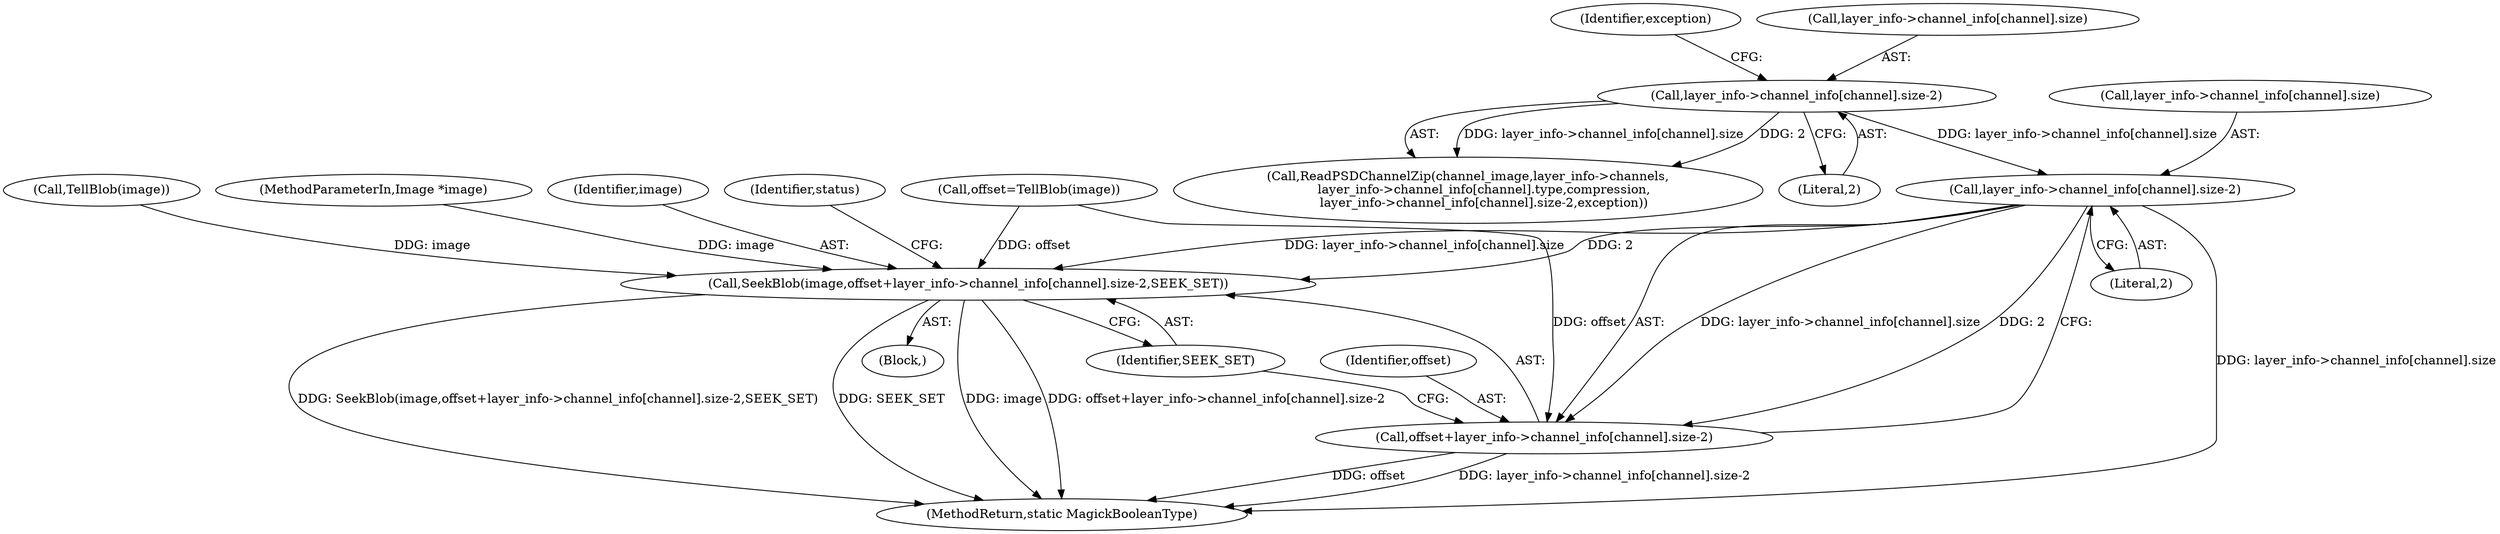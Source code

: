 digraph "0_ImageMagick_04a567494786d5bb50894fc8bb8fea0cf496bea8@array" {
"1000357" [label="(Call,layer_info->channel_info[channel].size-2)"];
"1000329" [label="(Call,layer_info->channel_info[channel].size-2)"];
"1000353" [label="(Call,SeekBlob(image,offset+layer_info->channel_info[channel].size-2,SEEK_SET))"];
"1000355" [label="(Call,offset+layer_info->channel_info[channel].size-2)"];
"1000357" [label="(Call,layer_info->channel_info[channel].size-2)"];
"1000369" [label="(Identifier,status)"];
"1000243" [label="(Call,TellBlob(image))"];
"1000395" [label="(MethodReturn,static MagickBooleanType)"];
"1000102" [label="(MethodParameterIn,Image *image)"];
"1000358" [label="(Call,layer_info->channel_info[channel].size)"];
"1000355" [label="(Call,offset+layer_info->channel_info[channel].size-2)"];
"1000353" [label="(Call,SeekBlob(image,offset+layer_info->channel_info[channel].size-2,SEEK_SET))"];
"1000338" [label="(Identifier,exception)"];
"1000366" [label="(Identifier,SEEK_SET)"];
"1000354" [label="(Identifier,image)"];
"1000241" [label="(Call,offset=TellBlob(image))"];
"1000316" [label="(Call,ReadPSDChannelZip(channel_image,layer_info->channels,\n        layer_info->channel_info[channel].type,compression,\n        layer_info->channel_info[channel].size-2,exception))"];
"1000109" [label="(Block,)"];
"1000329" [label="(Call,layer_info->channel_info[channel].size-2)"];
"1000365" [label="(Literal,2)"];
"1000356" [label="(Identifier,offset)"];
"1000330" [label="(Call,layer_info->channel_info[channel].size)"];
"1000337" [label="(Literal,2)"];
"1000357" -> "1000355"  [label="AST: "];
"1000357" -> "1000365"  [label="CFG: "];
"1000358" -> "1000357"  [label="AST: "];
"1000365" -> "1000357"  [label="AST: "];
"1000355" -> "1000357"  [label="CFG: "];
"1000357" -> "1000395"  [label="DDG: layer_info->channel_info[channel].size"];
"1000357" -> "1000353"  [label="DDG: layer_info->channel_info[channel].size"];
"1000357" -> "1000353"  [label="DDG: 2"];
"1000357" -> "1000355"  [label="DDG: layer_info->channel_info[channel].size"];
"1000357" -> "1000355"  [label="DDG: 2"];
"1000329" -> "1000357"  [label="DDG: layer_info->channel_info[channel].size"];
"1000329" -> "1000316"  [label="AST: "];
"1000329" -> "1000337"  [label="CFG: "];
"1000330" -> "1000329"  [label="AST: "];
"1000337" -> "1000329"  [label="AST: "];
"1000338" -> "1000329"  [label="CFG: "];
"1000329" -> "1000316"  [label="DDG: layer_info->channel_info[channel].size"];
"1000329" -> "1000316"  [label="DDG: 2"];
"1000353" -> "1000109"  [label="AST: "];
"1000353" -> "1000366"  [label="CFG: "];
"1000354" -> "1000353"  [label="AST: "];
"1000355" -> "1000353"  [label="AST: "];
"1000366" -> "1000353"  [label="AST: "];
"1000369" -> "1000353"  [label="CFG: "];
"1000353" -> "1000395"  [label="DDG: SeekBlob(image,offset+layer_info->channel_info[channel].size-2,SEEK_SET)"];
"1000353" -> "1000395"  [label="DDG: SEEK_SET"];
"1000353" -> "1000395"  [label="DDG: image"];
"1000353" -> "1000395"  [label="DDG: offset+layer_info->channel_info[channel].size-2"];
"1000243" -> "1000353"  [label="DDG: image"];
"1000102" -> "1000353"  [label="DDG: image"];
"1000241" -> "1000353"  [label="DDG: offset"];
"1000356" -> "1000355"  [label="AST: "];
"1000366" -> "1000355"  [label="CFG: "];
"1000355" -> "1000395"  [label="DDG: offset"];
"1000355" -> "1000395"  [label="DDG: layer_info->channel_info[channel].size-2"];
"1000241" -> "1000355"  [label="DDG: offset"];
}
